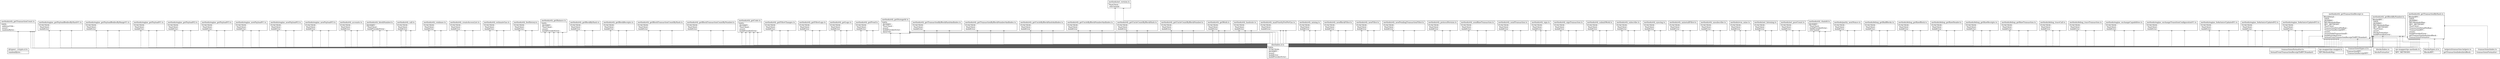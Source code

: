 digraph "methods" {

splines  = ortho;
fontname = "Inconsolata";

node [colorscheme = ylgnbu4];
edge [colorscheme = dark28, dir = both];

"@types/.../crypto.d.ts"                              [shape = record, label = "{ @types/.../crypto.d.ts |  randomBytes : \l }"];
"blocks/index.ts"                                     [shape = record, label = "{ blocks/index.ts |  blocksFormatter : \l }"];
"blocks/types.d.ts"                                   [shape = record, label = "{ blocks/types.d.ts |  BlocksRPC : \l }"];
"dist/index.d.ts"                                     [shape = record, label = "{ dist/index.d.ts |  addressUtils : \l  assertValidTransactionID : \l  dataUtils : \l }"];
"dist/index.d.ts"                                     [shape = record, label = "{ dist/index.d.ts |  BlockDetail : \l  ThorClient : \l  TransactionDetailNoRaw : \l }"];
"dist/index.d.ts"                                     [shape = record, label = "{ dist/index.d.ts |  DATA : \l  FUNCTION : \l  JSONRPC : \l  assert : \l  buildError : \l  buildProviderError : \l }"];
"helpers/transaction-helpers.ts"                      [shape = record, label = "{ helpers/transaction-helpers.ts |  getTransactionIndexIntoBlock : \l }"];
"methods/debug_getBadBlocks.ts"                       [shape = record, label = "{ methods/debug_getBadBlocks.ts |  FUNCTION : \l  ThorClient : \l  buildError : \l }"];
"methods/debug_getRawBlock.ts"                        [shape = record, label = "{ methods/debug_getRawBlock.ts |  FUNCTION : \l  ThorClient : \l  buildError : \l }"];
"methods/debug_getRawHeader.ts"                       [shape = record, label = "{ methods/debug_getRawHeader.ts |  FUNCTION : \l  ThorClient : \l  buildError : \l }"];
"methods/debug_getRawReceipts.ts"                     [shape = record, label = "{ methods/debug_getRawReceipts.ts |  FUNCTION : \l  ThorClient : \l  buildError : \l }"];
"methods/debug_getRawTransaction.ts"                  [shape = record, label = "{ methods/debug_getRawTransaction.ts |  FUNCTION : \l  ThorClient : \l  buildError : \l }"];
"methods/debug_traceCall.ts"                          [shape = record, label = "{ methods/debug_traceCall.ts |  FUNCTION : \l  ThorClient : \l  buildError : \l }"];
"methods/debug_traceTransaction.ts"                   [shape = record, label = "{ methods/debug_traceTransaction.ts |  FUNCTION : \l  ThorClient : \l  buildError : \l }"];
"methods/engine_exchangeCapabilities.ts"              [shape = record, label = "{ methods/engine_exchangeCapabilities.ts |  FUNCTION : \l  ThorClient : \l  buildError : \l }"];
"methods/engine_exchangeTransitionConfigurationV1.ts" [shape = record, label = "{ methods/engine_exchangeTransitionConfigurationV1.ts |  FUNCTION : \l  ThorClient : \l  buildError : \l }"];
"methods/engine_forkchoiceUpdatedV1.ts"               [shape = record, label = "{ methods/engine_forkchoiceUpdatedV1.ts |  FUNCTION : \l  ThorClient : \l  buildError : \l }"];
"methods/engine_forkchoiceUpdatedV2.ts"               [shape = record, label = "{ methods/engine_forkchoiceUpdatedV2.ts |  FUNCTION : \l  ThorClient : \l  buildError : \l }"];
"methods/engine_forkchoiceUpdatedV3.ts"               [shape = record, label = "{ methods/engine_forkchoiceUpdatedV3.ts |  FUNCTION : \l  ThorClient : \l  buildError : \l }"];
"methods/engine_getPayloadBodiesByHashV1.ts"          [shape = record, label = "{ methods/engine_getPayloadBodiesByHashV1.ts |  FUNCTION : \l  ThorClient : \l  buildError : \l }"];
"methods/engine_getPayloadBodiesByRangeV1.ts"         [shape = record, label = "{ methods/engine_getPayloadBodiesByRangeV1.ts |  FUNCTION : \l  ThorClient : \l  buildError : \l }"];
"methods/engine_getPayloadV1.ts"                      [shape = record, label = "{ methods/engine_getPayloadV1.ts |  FUNCTION : \l  ThorClient : \l  buildError : \l }"];
"methods/engine_getPayloadV2.ts"                      [shape = record, label = "{ methods/engine_getPayloadV2.ts |  FUNCTION : \l  ThorClient : \l  buildError : \l }"];
"methods/engine_getPayloadV3.ts"                      [shape = record, label = "{ methods/engine_getPayloadV3.ts |  FUNCTION : \l  ThorClient : \l  buildError : \l }"];
"methods/engine_newPayloadV1.ts"                      [shape = record, label = "{ methods/engine_newPayloadV1.ts |  FUNCTION : \l  ThorClient : \l  buildError : \l }"];
"methods/engine_newPayloadV2.ts"                      [shape = record, label = "{ methods/engine_newPayloadV2.ts |  FUNCTION : \l  ThorClient : \l  buildError : \l }"];
"methods/engine_newPayloadV3.ts"                      [shape = record, label = "{ methods/engine_newPayloadV3.ts |  FUNCTION : \l  ThorClient : \l  buildError : \l }"];
"methods/eth_accounts.ts"                             [shape = record, label = "{ methods/eth_accounts.ts |  FUNCTION : \l  ThorClient : \l  buildError : \l }"];
"methods/eth_blockNumber.ts"                          [shape = record, label = "{ methods/eth_blockNumber.ts |  JSONRPC : \l  ThorClient : \l  buildProviderError : \l }"];
"methods/eth_call.ts"                                 [shape = record, label = "{ methods/eth_call.ts |  FUNCTION : \l  ThorClient : \l  buildError : \l }"];
"methods/eth_chainId.ts"                              [shape = record, label = "{ methods/eth_chainId.ts |  JSONRPC : \l  ThorClient : \l  buildProviderError : \l  ethChainId : \l }"];
"methods/eth_coinbase.ts"                             [shape = record, label = "{ methods/eth_coinbase.ts |  FUNCTION : \l  ThorClient : \l  buildError : \l }"];
"methods/eth_createAccessList.ts"                     [shape = record, label = "{ methods/eth_createAccessList.ts |  FUNCTION : \l  ThorClient : \l  buildError : \l }"];
"methods/eth_estimateGas.ts"                          [shape = record, label = "{ methods/eth_estimateGas.ts |  FUNCTION : \l  ThorClient : \l  buildError : \l }"];
"methods/eth_feeHistory.ts"                           [shape = record, label = "{ methods/eth_feeHistory.ts |  FUNCTION : \l  ThorClient : \l  buildError : \l }"];
"methods/eth_getBalance.ts"                           [shape = record, label = "{ methods/eth_getBalance.ts |  DATA : \l  JSONRPC : \l  ThorClient : \l  assert : \l  buildProviderError : \l }"];
"methods/eth_getBlockByHash.ts"                       [shape = record, label = "{ methods/eth_getBlockByHash.ts |  FUNCTION : \l  ThorClient : \l  buildError : \l }"];
"methods/eth_getBlockByNumber.ts"                     [shape = record, label = "{ methods/eth_getBlockByNumber.ts |  BlocksRPC : \l  DATA : \l  JSONRPC : \l  RPCMethodsMap : \l  RPC_METHODS : \l  ThorClient : \l  assert : \l  blocksFormatter : \l  buildProviderError : \l }"];
"methods/eth_getBlockReceipts.ts"                     [shape = record, label = "{ methods/eth_getBlockReceipts.ts |  FUNCTION : \l  ThorClient : \l  buildError : \l }"];
"methods/eth_getBlockTransactionCountByHash.ts"       [shape = record, label = "{ methods/eth_getBlockTransactionCountByHash.ts |  FUNCTION : \l  ThorClient : \l  buildError : \l }"];
"methods/eth_getBlockTransactionCountByNumber.ts"     [shape = record, label = "{ methods/eth_getBlockTransactionCountByNumber.ts |  FUNCTION : \l  ThorClient : \l  buildError : \l }"];
"methods/eth_getCode.ts"                              [shape = record, label = "{ methods/eth_getCode.ts |  DATA : \l  JSONRPC : \l  ThorClient : \l  assert : \l  buildProviderError : \l }"];
"methods/eth_getFilterChanges.ts"                     [shape = record, label = "{ methods/eth_getFilterChanges.ts |  FUNCTION : \l  ThorClient : \l  buildError : \l }"];
"methods/eth_getFilterLogs.ts"                        [shape = record, label = "{ methods/eth_getFilterLogs.ts |  FUNCTION : \l  ThorClient : \l  buildError : \l }"];
"methods/eth_getLogs.ts"                              [shape = record, label = "{ methods/eth_getLogs.ts |  FUNCTION : \l  ThorClient : \l  buildError : \l }"];
"methods/eth_getProof.ts"                             [shape = record, label = "{ methods/eth_getProof.ts |  FUNCTION : \l  ThorClient : \l  buildError : \l }"];
"methods/eth_getStorageAt.ts"                         [shape = record, label = "{ methods/eth_getStorageAt.ts |  DATA : \l  JSONRPC : \l  ThorClient : \l  assert : \l  buildProviderError : \l  dataUtils : \l }"];
"methods/eth_getTransactionByBlockHashAndIndex.ts"    [shape = record, label = "{ methods/eth_getTransactionByBlockHashAndIndex.ts |  FUNCTION : \l  ThorClient : \l  buildError : \l }"];
"methods/eth_getTransactionByBlockNumberAndIndex.ts"  [shape = record, label = "{ methods/eth_getTransactionByBlockNumberAndIndex.ts |  FUNCTION : \l  ThorClient : \l  buildError : \l }"];
"methods/eth_getTransactionByHash.ts"                 [shape = record, label = "{ methods/eth_getTransactionByHash.ts |  BlocksRPC : \l  DATA : \l  JSONRPC : \l  RPCMethodsMap : \l  RPC_METHODS : \l  ThorClient : \l  TransactionDetailNoRaw : \l  TransactionRPC : \l  assert : \l  buildProviderError : \l  getTransactionIndexIntoBlock : \l  transactionsFormatter : \l }"];
"methods/eth_getTransactionCount.ts"                  [shape = record, label = "{ methods/eth_getTransactionCount.ts |  DATA : \l  addressUtils : \l  assert : \l  randomBytes : \l }"];
"methods/eth_getTransactionReceipt.ts"                [shape = record, label = "{ methods/eth_getTransactionReceipt.ts |  BlockDetail : \l  DATA : \l  JSONRPC : \l  RPCMethodsMap : \l  RPC_METHODS : \l  ThorClient : \l  TransactionDetailNoRaw : \l  TransactionReceiptRPC : \l  assert : \l  assertValidTransactionID : \l  buildProviderError : \l  formatFromTransactionReceiptToRPCStandard : \l }"];
"methods/eth_getUncleByBlockHashAndIndex.ts"          [shape = record, label = "{ methods/eth_getUncleByBlockHashAndIndex.ts |  FUNCTION : \l  ThorClient : \l  buildError : \l }"];
"methods/eth_getUncleByBlockNumberAndIndex.ts"        [shape = record, label = "{ methods/eth_getUncleByBlockNumberAndIndex.ts |  FUNCTION : \l  ThorClient : \l  buildError : \l }"];
"methods/eth_getUncleCountByBlockHash.ts"             [shape = record, label = "{ methods/eth_getUncleCountByBlockHash.ts |  FUNCTION : \l  ThorClient : \l  buildError : \l }"];
"methods/eth_getUncleCountByBlockNumber.ts"           [shape = record, label = "{ methods/eth_getUncleCountByBlockNumber.ts |  FUNCTION : \l  ThorClient : \l  buildError : \l }"];
"methods/eth_getWork.ts"                              [shape = record, label = "{ methods/eth_getWork.ts |  FUNCTION : \l  ThorClient : \l  buildError : \l }"];
"methods/eth_hashrate.ts"                             [shape = record, label = "{ methods/eth_hashrate.ts |  FUNCTION : \l  ThorClient : \l  buildError : \l }"];
"methods/eth_maxPriorityFeePerGas.ts"                 [shape = record, label = "{ methods/eth_maxPriorityFeePerGas.ts |  FUNCTION : \l  ThorClient : \l  buildError : \l }"];
"methods/eth_mining.ts"                               [shape = record, label = "{ methods/eth_mining.ts |  FUNCTION : \l  ThorClient : \l  buildError : \l }"];
"methods/eth_newBlockFilter.ts"                       [shape = record, label = "{ methods/eth_newBlockFilter.ts |  FUNCTION : \l  ThorClient : \l  buildError : \l }"];
"methods/eth_newFilter.ts"                            [shape = record, label = "{ methods/eth_newFilter.ts |  FUNCTION : \l  ThorClient : \l  buildError : \l }"];
"methods/eth_newPendingTransactionFilter.ts"          [shape = record, label = "{ methods/eth_newPendingTransactionFilter.ts |  FUNCTION : \l  ThorClient : \l  buildError : \l }"];
"methods/eth_protocolVersion.ts"                      [shape = record, label = "{ methods/eth_protocolVersion.ts |  FUNCTION : \l  ThorClient : \l  buildError : \l }"];
"methods/eth_sendRawTransaction.ts"                   [shape = record, label = "{ methods/eth_sendRawTransaction.ts |  FUNCTION : \l  ThorClient : \l  buildError : \l }"];
"methods/eth_sendTransaction.ts"                      [shape = record, label = "{ methods/eth_sendTransaction.ts |  FUNCTION : \l  ThorClient : \l  buildError : \l }"];
"methods/eth_sign.ts"                                 [shape = record, label = "{ methods/eth_sign.ts |  FUNCTION : \l  ThorClient : \l  buildError : \l }"];
"methods/eth_signTransaction.ts"                      [shape = record, label = "{ methods/eth_signTransaction.ts |  FUNCTION : \l  ThorClient : \l  buildError : \l }"];
"methods/eth_submitWork.ts"                           [shape = record, label = "{ methods/eth_submitWork.ts |  FUNCTION : \l  ThorClient : \l  buildError : \l }"];
"methods/eth_subscribe.ts"                            [shape = record, label = "{ methods/eth_subscribe.ts |  FUNCTION : \l  ThorClient : \l  buildError : \l }"];
"methods/eth_syncing.ts"                              [shape = record, label = "{ methods/eth_syncing.ts |  FUNCTION : \l  ThorClient : \l  buildError : \l }"];
"methods/eth_uninstallFilter.ts"                      [shape = record, label = "{ methods/eth_uninstallFilter.ts |  FUNCTION : \l  ThorClient : \l  buildError : \l }"];
"methods/eth_unsubscribe.ts"                          [shape = record, label = "{ methods/eth_unsubscribe.ts |  FUNCTION : \l  ThorClient : \l  buildError : \l }"];
"methods/evm_mine.ts"                                 [shape = record, label = "{ methods/evm_mine.ts |  FUNCTION : \l  ThorClient : \l  buildError : \l }"];
"methods/net_listening.ts"                            [shape = record, label = "{ methods/net_listening.ts |  FUNCTION : \l  ThorClient : \l  buildError : \l }"];
"methods/net_peerCount.ts"                            [shape = record, label = "{ methods/net_peerCount.ts |  FUNCTION : \l  ThorClient : \l  buildError : \l }"];
"methods/net_version.ts"                              [shape = record, label = "{ methods/net_version.ts |  ThorClient : \l  ethChainId : \l }"];
"methods/parity_nextNonce.ts"                         [shape = record, label = "{ methods/parity_nextNonce.ts |  FUNCTION : \l  ThorClient : \l  buildError : \l }"];
"rpc-mapper/rpc-mapper.ts"                            [shape = record, label = "{ rpc-mapper/rpc-mapper.ts |  RPCMethodsMap : \l }"];
"rpc-mapper/rpc-methods.ts"                           [shape = record, label = "{ rpc-mapper/rpc-methods.ts |  RPC_METHODS : \l }"];
"transactions/formatter.ts"                           [shape = record, label = "{ transactions/formatter.ts |  formatFromTransactionReceiptToRPCStandard : \l }"];
"transactions/index.ts"                               [shape = record, label = "{ transactions/index.ts |  transactionsFormatter : \l }"];
"transactions/types.d.ts"                             [shape = record, label = "{ transactions/types.d.ts |  TransactionRPC : \l  TransactionReceiptRPC : \l }"];

"methods/debug_getBadBlocks.ts"                       -> "dist/index.d.ts"                                     [color = "#595959", style = solid , arrowtail = tee     , arrowhead = none    , taillabel = "", label = "", headlabel = ""];
"methods/debug_getBadBlocks.ts"                       -> "dist/index.d.ts"                                     [color = "#595959", style = solid , arrowtail = tee     , arrowhead = none    , taillabel = "", label = "", headlabel = ""];
"methods/debug_getBadBlocks.ts"                       -> "dist/index.d.ts"                                     [color = "#595959", style = solid , arrowtail = tee     , arrowhead = none    , taillabel = "", label = "", headlabel = ""];
"methods/debug_getRawBlock.ts"                        -> "dist/index.d.ts"                                     [color = "#595959", style = solid , arrowtail = tee     , arrowhead = none    , taillabel = "", label = "", headlabel = ""];
"methods/debug_getRawBlock.ts"                        -> "dist/index.d.ts"                                     [color = "#595959", style = solid , arrowtail = tee     , arrowhead = none    , taillabel = "", label = "", headlabel = ""];
"methods/debug_getRawBlock.ts"                        -> "dist/index.d.ts"                                     [color = "#595959", style = solid , arrowtail = tee     , arrowhead = none    , taillabel = "", label = "", headlabel = ""];
"methods/debug_getRawHeader.ts"                       -> "dist/index.d.ts"                                     [color = "#595959", style = solid , arrowtail = tee     , arrowhead = none    , taillabel = "", label = "", headlabel = ""];
"methods/debug_getRawHeader.ts"                       -> "dist/index.d.ts"                                     [color = "#595959", style = solid , arrowtail = tee     , arrowhead = none    , taillabel = "", label = "", headlabel = ""];
"methods/debug_getRawHeader.ts"                       -> "dist/index.d.ts"                                     [color = "#595959", style = solid , arrowtail = tee     , arrowhead = none    , taillabel = "", label = "", headlabel = ""];
"methods/debug_getRawReceipts.ts"                     -> "dist/index.d.ts"                                     [color = "#595959", style = solid , arrowtail = tee     , arrowhead = none    , taillabel = "", label = "", headlabel = ""];
"methods/debug_getRawReceipts.ts"                     -> "dist/index.d.ts"                                     [color = "#595959", style = solid , arrowtail = tee     , arrowhead = none    , taillabel = "", label = "", headlabel = ""];
"methods/debug_getRawReceipts.ts"                     -> "dist/index.d.ts"                                     [color = "#595959", style = solid , arrowtail = tee     , arrowhead = none    , taillabel = "", label = "", headlabel = ""];
"methods/debug_getRawTransaction.ts"                  -> "dist/index.d.ts"                                     [color = "#595959", style = solid , arrowtail = tee     , arrowhead = none    , taillabel = "", label = "", headlabel = ""];
"methods/debug_getRawTransaction.ts"                  -> "dist/index.d.ts"                                     [color = "#595959", style = solid , arrowtail = tee     , arrowhead = none    , taillabel = "", label = "", headlabel = ""];
"methods/debug_getRawTransaction.ts"                  -> "dist/index.d.ts"                                     [color = "#595959", style = solid , arrowtail = tee     , arrowhead = none    , taillabel = "", label = "", headlabel = ""];
"methods/debug_traceCall.ts"                          -> "dist/index.d.ts"                                     [color = "#595959", style = solid , arrowtail = tee     , arrowhead = none    , taillabel = "", label = "", headlabel = ""];
"methods/debug_traceCall.ts"                          -> "dist/index.d.ts"                                     [color = "#595959", style = solid , arrowtail = tee     , arrowhead = none    , taillabel = "", label = "", headlabel = ""];
"methods/debug_traceCall.ts"                          -> "dist/index.d.ts"                                     [color = "#595959", style = solid , arrowtail = tee     , arrowhead = none    , taillabel = "", label = "", headlabel = ""];
"methods/debug_traceTransaction.ts"                   -> "dist/index.d.ts"                                     [color = "#595959", style = solid , arrowtail = tee     , arrowhead = none    , taillabel = "", label = "", headlabel = ""];
"methods/debug_traceTransaction.ts"                   -> "dist/index.d.ts"                                     [color = "#595959", style = solid , arrowtail = tee     , arrowhead = none    , taillabel = "", label = "", headlabel = ""];
"methods/debug_traceTransaction.ts"                   -> "dist/index.d.ts"                                     [color = "#595959", style = solid , arrowtail = tee     , arrowhead = none    , taillabel = "", label = "", headlabel = ""];
"methods/engine_exchangeCapabilities.ts"              -> "dist/index.d.ts"                                     [color = "#595959", style = solid , arrowtail = tee     , arrowhead = none    , taillabel = "", label = "", headlabel = ""];
"methods/engine_exchangeCapabilities.ts"              -> "dist/index.d.ts"                                     [color = "#595959", style = solid , arrowtail = tee     , arrowhead = none    , taillabel = "", label = "", headlabel = ""];
"methods/engine_exchangeCapabilities.ts"              -> "dist/index.d.ts"                                     [color = "#595959", style = solid , arrowtail = tee     , arrowhead = none    , taillabel = "", label = "", headlabel = ""];
"methods/engine_exchangeTransitionConfigurationV1.ts" -> "dist/index.d.ts"                                     [color = "#595959", style = solid , arrowtail = tee     , arrowhead = none    , taillabel = "", label = "", headlabel = ""];
"methods/engine_exchangeTransitionConfigurationV1.ts" -> "dist/index.d.ts"                                     [color = "#595959", style = solid , arrowtail = tee     , arrowhead = none    , taillabel = "", label = "", headlabel = ""];
"methods/engine_exchangeTransitionConfigurationV1.ts" -> "dist/index.d.ts"                                     [color = "#595959", style = solid , arrowtail = tee     , arrowhead = none    , taillabel = "", label = "", headlabel = ""];
"methods/engine_forkchoiceUpdatedV1.ts"               -> "dist/index.d.ts"                                     [color = "#595959", style = solid , arrowtail = tee     , arrowhead = none    , taillabel = "", label = "", headlabel = ""];
"methods/engine_forkchoiceUpdatedV1.ts"               -> "dist/index.d.ts"                                     [color = "#595959", style = solid , arrowtail = tee     , arrowhead = none    , taillabel = "", label = "", headlabel = ""];
"methods/engine_forkchoiceUpdatedV1.ts"               -> "dist/index.d.ts"                                     [color = "#595959", style = solid , arrowtail = tee     , arrowhead = none    , taillabel = "", label = "", headlabel = ""];
"methods/engine_forkchoiceUpdatedV2.ts"               -> "dist/index.d.ts"                                     [color = "#595959", style = solid , arrowtail = tee     , arrowhead = none    , taillabel = "", label = "", headlabel = ""];
"methods/engine_forkchoiceUpdatedV2.ts"               -> "dist/index.d.ts"                                     [color = "#595959", style = solid , arrowtail = tee     , arrowhead = none    , taillabel = "", label = "", headlabel = ""];
"methods/engine_forkchoiceUpdatedV2.ts"               -> "dist/index.d.ts"                                     [color = "#595959", style = solid , arrowtail = tee     , arrowhead = none    , taillabel = "", label = "", headlabel = ""];
"methods/engine_forkchoiceUpdatedV3.ts"               -> "dist/index.d.ts"                                     [color = "#595959", style = solid , arrowtail = tee     , arrowhead = none    , taillabel = "", label = "", headlabel = ""];
"methods/engine_forkchoiceUpdatedV3.ts"               -> "dist/index.d.ts"                                     [color = "#595959", style = solid , arrowtail = tee     , arrowhead = none    , taillabel = "", label = "", headlabel = ""];
"methods/engine_forkchoiceUpdatedV3.ts"               -> "dist/index.d.ts"                                     [color = "#595959", style = solid , arrowtail = tee     , arrowhead = none    , taillabel = "", label = "", headlabel = ""];
"methods/engine_getPayloadBodiesByHashV1.ts"          -> "dist/index.d.ts"                                     [color = "#595959", style = solid , arrowtail = tee     , arrowhead = none    , taillabel = "", label = "", headlabel = ""];
"methods/engine_getPayloadBodiesByHashV1.ts"          -> "dist/index.d.ts"                                     [color = "#595959", style = solid , arrowtail = tee     , arrowhead = none    , taillabel = "", label = "", headlabel = ""];
"methods/engine_getPayloadBodiesByHashV1.ts"          -> "dist/index.d.ts"                                     [color = "#595959", style = solid , arrowtail = tee     , arrowhead = none    , taillabel = "", label = "", headlabel = ""];
"methods/engine_getPayloadBodiesByRangeV1.ts"         -> "dist/index.d.ts"                                     [color = "#595959", style = solid , arrowtail = tee     , arrowhead = none    , taillabel = "", label = "", headlabel = ""];
"methods/engine_getPayloadBodiesByRangeV1.ts"         -> "dist/index.d.ts"                                     [color = "#595959", style = solid , arrowtail = tee     , arrowhead = none    , taillabel = "", label = "", headlabel = ""];
"methods/engine_getPayloadBodiesByRangeV1.ts"         -> "dist/index.d.ts"                                     [color = "#595959", style = solid , arrowtail = tee     , arrowhead = none    , taillabel = "", label = "", headlabel = ""];
"methods/engine_getPayloadV1.ts"                      -> "dist/index.d.ts"                                     [color = "#595959", style = solid , arrowtail = tee     , arrowhead = none    , taillabel = "", label = "", headlabel = ""];
"methods/engine_getPayloadV1.ts"                      -> "dist/index.d.ts"                                     [color = "#595959", style = solid , arrowtail = tee     , arrowhead = none    , taillabel = "", label = "", headlabel = ""];
"methods/engine_getPayloadV1.ts"                      -> "dist/index.d.ts"                                     [color = "#595959", style = solid , arrowtail = tee     , arrowhead = none    , taillabel = "", label = "", headlabel = ""];
"methods/engine_getPayloadV2.ts"                      -> "dist/index.d.ts"                                     [color = "#595959", style = solid , arrowtail = tee     , arrowhead = none    , taillabel = "", label = "", headlabel = ""];
"methods/engine_getPayloadV2.ts"                      -> "dist/index.d.ts"                                     [color = "#595959", style = solid , arrowtail = tee     , arrowhead = none    , taillabel = "", label = "", headlabel = ""];
"methods/engine_getPayloadV2.ts"                      -> "dist/index.d.ts"                                     [color = "#595959", style = solid , arrowtail = tee     , arrowhead = none    , taillabel = "", label = "", headlabel = ""];
"methods/engine_getPayloadV3.ts"                      -> "dist/index.d.ts"                                     [color = "#595959", style = solid , arrowtail = tee     , arrowhead = none    , taillabel = "", label = "", headlabel = ""];
"methods/engine_getPayloadV3.ts"                      -> "dist/index.d.ts"                                     [color = "#595959", style = solid , arrowtail = tee     , arrowhead = none    , taillabel = "", label = "", headlabel = ""];
"methods/engine_getPayloadV3.ts"                      -> "dist/index.d.ts"                                     [color = "#595959", style = solid , arrowtail = tee     , arrowhead = none    , taillabel = "", label = "", headlabel = ""];
"methods/engine_newPayloadV1.ts"                      -> "dist/index.d.ts"                                     [color = "#595959", style = solid , arrowtail = tee     , arrowhead = none    , taillabel = "", label = "", headlabel = ""];
"methods/engine_newPayloadV1.ts"                      -> "dist/index.d.ts"                                     [color = "#595959", style = solid , arrowtail = tee     , arrowhead = none    , taillabel = "", label = "", headlabel = ""];
"methods/engine_newPayloadV1.ts"                      -> "dist/index.d.ts"                                     [color = "#595959", style = solid , arrowtail = tee     , arrowhead = none    , taillabel = "", label = "", headlabel = ""];
"methods/engine_newPayloadV2.ts"                      -> "dist/index.d.ts"                                     [color = "#595959", style = solid , arrowtail = tee     , arrowhead = none    , taillabel = "", label = "", headlabel = ""];
"methods/engine_newPayloadV2.ts"                      -> "dist/index.d.ts"                                     [color = "#595959", style = solid , arrowtail = tee     , arrowhead = none    , taillabel = "", label = "", headlabel = ""];
"methods/engine_newPayloadV2.ts"                      -> "dist/index.d.ts"                                     [color = "#595959", style = solid , arrowtail = tee     , arrowhead = none    , taillabel = "", label = "", headlabel = ""];
"methods/engine_newPayloadV3.ts"                      -> "dist/index.d.ts"                                     [color = "#595959", style = solid , arrowtail = tee     , arrowhead = none    , taillabel = "", label = "", headlabel = ""];
"methods/engine_newPayloadV3.ts"                      -> "dist/index.d.ts"                                     [color = "#595959", style = solid , arrowtail = tee     , arrowhead = none    , taillabel = "", label = "", headlabel = ""];
"methods/engine_newPayloadV3.ts"                      -> "dist/index.d.ts"                                     [color = "#595959", style = solid , arrowtail = tee     , arrowhead = none    , taillabel = "", label = "", headlabel = ""];
"methods/eth_accounts.ts"                             -> "dist/index.d.ts"                                     [color = "#595959", style = solid , arrowtail = tee     , arrowhead = none    , taillabel = "", label = "", headlabel = ""];
"methods/eth_accounts.ts"                             -> "dist/index.d.ts"                                     [color = "#595959", style = solid , arrowtail = tee     , arrowhead = none    , taillabel = "", label = "", headlabel = ""];
"methods/eth_accounts.ts"                             -> "dist/index.d.ts"                                     [color = "#595959", style = solid , arrowtail = tee     , arrowhead = none    , taillabel = "", label = "", headlabel = ""];
"methods/eth_blockNumber.ts"                          -> "dist/index.d.ts"                                     [color = "#595959", style = solid , arrowtail = tee     , arrowhead = none    , taillabel = "", label = "", headlabel = ""];
"methods/eth_blockNumber.ts"                          -> "dist/index.d.ts"                                     [color = "#595959", style = solid , arrowtail = tee     , arrowhead = none    , taillabel = "", label = "", headlabel = ""];
"methods/eth_blockNumber.ts"                          -> "dist/index.d.ts"                                     [color = "#595959", style = solid , arrowtail = tee     , arrowhead = none    , taillabel = "", label = "", headlabel = ""];
"methods/eth_call.ts"                                 -> "dist/index.d.ts"                                     [color = "#595959", style = solid , arrowtail = tee     , arrowhead = none    , taillabel = "", label = "", headlabel = ""];
"methods/eth_call.ts"                                 -> "dist/index.d.ts"                                     [color = "#595959", style = solid , arrowtail = tee     , arrowhead = none    , taillabel = "", label = "", headlabel = ""];
"methods/eth_call.ts"                                 -> "dist/index.d.ts"                                     [color = "#595959", style = solid , arrowtail = tee     , arrowhead = none    , taillabel = "", label = "", headlabel = ""];
"methods/eth_chainId.ts"                              -> "dist/index.d.ts"                                     [color = "#595959", style = solid , arrowtail = tee     , arrowhead = none    , taillabel = "", label = "", headlabel = ""];
"methods/eth_chainId.ts"                              -> "dist/index.d.ts"                                     [color = "#595959", style = solid , arrowtail = tee     , arrowhead = none    , taillabel = "", label = "", headlabel = ""];
"methods/eth_chainId.ts"                              -> "dist/index.d.ts"                                     [color = "#595959", style = solid , arrowtail = tee     , arrowhead = none    , taillabel = "", label = "", headlabel = ""];
"methods/eth_coinbase.ts"                             -> "dist/index.d.ts"                                     [color = "#595959", style = solid , arrowtail = tee     , arrowhead = none    , taillabel = "", label = "", headlabel = ""];
"methods/eth_coinbase.ts"                             -> "dist/index.d.ts"                                     [color = "#595959", style = solid , arrowtail = tee     , arrowhead = none    , taillabel = "", label = "", headlabel = ""];
"methods/eth_coinbase.ts"                             -> "dist/index.d.ts"                                     [color = "#595959", style = solid , arrowtail = tee     , arrowhead = none    , taillabel = "", label = "", headlabel = ""];
"methods/eth_createAccessList.ts"                     -> "dist/index.d.ts"                                     [color = "#595959", style = solid , arrowtail = tee     , arrowhead = none    , taillabel = "", label = "", headlabel = ""];
"methods/eth_createAccessList.ts"                     -> "dist/index.d.ts"                                     [color = "#595959", style = solid , arrowtail = tee     , arrowhead = none    , taillabel = "", label = "", headlabel = ""];
"methods/eth_createAccessList.ts"                     -> "dist/index.d.ts"                                     [color = "#595959", style = solid , arrowtail = tee     , arrowhead = none    , taillabel = "", label = "", headlabel = ""];
"methods/eth_estimateGas.ts"                          -> "dist/index.d.ts"                                     [color = "#595959", style = solid , arrowtail = tee     , arrowhead = none    , taillabel = "", label = "", headlabel = ""];
"methods/eth_estimateGas.ts"                          -> "dist/index.d.ts"                                     [color = "#595959", style = solid , arrowtail = tee     , arrowhead = none    , taillabel = "", label = "", headlabel = ""];
"methods/eth_estimateGas.ts"                          -> "dist/index.d.ts"                                     [color = "#595959", style = solid , arrowtail = tee     , arrowhead = none    , taillabel = "", label = "", headlabel = ""];
"methods/eth_feeHistory.ts"                           -> "dist/index.d.ts"                                     [color = "#595959", style = solid , arrowtail = tee     , arrowhead = none    , taillabel = "", label = "", headlabel = ""];
"methods/eth_feeHistory.ts"                           -> "dist/index.d.ts"                                     [color = "#595959", style = solid , arrowtail = tee     , arrowhead = none    , taillabel = "", label = "", headlabel = ""];
"methods/eth_feeHistory.ts"                           -> "dist/index.d.ts"                                     [color = "#595959", style = solid , arrowtail = tee     , arrowhead = none    , taillabel = "", label = "", headlabel = ""];
"methods/eth_getBalance.ts"                           -> "dist/index.d.ts"                                     [color = "#595959", style = solid , arrowtail = tee     , arrowhead = none    , taillabel = "", label = "", headlabel = ""];
"methods/eth_getBalance.ts"                           -> "dist/index.d.ts"                                     [color = "#595959", style = solid , arrowtail = tee     , arrowhead = none    , taillabel = "", label = "", headlabel = ""];
"methods/eth_getBalance.ts"                           -> "dist/index.d.ts"                                     [color = "#595959", style = solid , arrowtail = tee     , arrowhead = none    , taillabel = "", label = "", headlabel = ""];
"methods/eth_getBalance.ts"                           -> "dist/index.d.ts"                                     [color = "#595959", style = solid , arrowtail = tee     , arrowhead = none    , taillabel = "", label = "", headlabel = ""];
"methods/eth_getBalance.ts"                           -> "dist/index.d.ts"                                     [color = "#595959", style = solid , arrowtail = tee     , arrowhead = none    , taillabel = "", label = "", headlabel = ""];
"methods/eth_getBlockByHash.ts"                       -> "dist/index.d.ts"                                     [color = "#595959", style = solid , arrowtail = tee     , arrowhead = none    , taillabel = "", label = "", headlabel = ""];
"methods/eth_getBlockByHash.ts"                       -> "dist/index.d.ts"                                     [color = "#595959", style = solid , arrowtail = tee     , arrowhead = none    , taillabel = "", label = "", headlabel = ""];
"methods/eth_getBlockByHash.ts"                       -> "dist/index.d.ts"                                     [color = "#595959", style = solid , arrowtail = tee     , arrowhead = none    , taillabel = "", label = "", headlabel = ""];
"methods/eth_getBlockByNumber.ts"                     -> "blocks/index.ts"                                     [color = "#595959", style = solid , arrowtail = tee     , arrowhead = none    , taillabel = "", label = "", headlabel = ""];
"methods/eth_getBlockByNumber.ts"                     -> "blocks/types.d.ts"                                   [color = "#595959", style = solid , arrowtail = tee     , arrowhead = none    , taillabel = "", label = "", headlabel = ""];
"methods/eth_getBlockByNumber.ts"                     -> "dist/index.d.ts"                                     [color = "#595959", style = solid , arrowtail = tee     , arrowhead = none    , taillabel = "", label = "", headlabel = ""];
"methods/eth_getBlockByNumber.ts"                     -> "dist/index.d.ts"                                     [color = "#595959", style = solid , arrowtail = tee     , arrowhead = none    , taillabel = "", label = "", headlabel = ""];
"methods/eth_getBlockByNumber.ts"                     -> "dist/index.d.ts"                                     [color = "#595959", style = solid , arrowtail = tee     , arrowhead = none    , taillabel = "", label = "", headlabel = ""];
"methods/eth_getBlockByNumber.ts"                     -> "dist/index.d.ts"                                     [color = "#595959", style = solid , arrowtail = tee     , arrowhead = none    , taillabel = "", label = "", headlabel = ""];
"methods/eth_getBlockByNumber.ts"                     -> "dist/index.d.ts"                                     [color = "#595959", style = solid , arrowtail = tee     , arrowhead = none    , taillabel = "", label = "", headlabel = ""];
"methods/eth_getBlockByNumber.ts"                     -> "rpc-mapper/rpc-mapper.ts"                            [color = "#595959", style = solid , arrowtail = tee     , arrowhead = none    , taillabel = "", label = "", headlabel = ""];
"methods/eth_getBlockByNumber.ts"                     -> "rpc-mapper/rpc-methods.ts"                           [color = "#595959", style = solid , arrowtail = tee     , arrowhead = none    , taillabel = "", label = "", headlabel = ""];
"methods/eth_getBlockReceipts.ts"                     -> "dist/index.d.ts"                                     [color = "#595959", style = solid , arrowtail = tee     , arrowhead = none    , taillabel = "", label = "", headlabel = ""];
"methods/eth_getBlockReceipts.ts"                     -> "dist/index.d.ts"                                     [color = "#595959", style = solid , arrowtail = tee     , arrowhead = none    , taillabel = "", label = "", headlabel = ""];
"methods/eth_getBlockReceipts.ts"                     -> "dist/index.d.ts"                                     [color = "#595959", style = solid , arrowtail = tee     , arrowhead = none    , taillabel = "", label = "", headlabel = ""];
"methods/eth_getBlockTransactionCountByHash.ts"       -> "dist/index.d.ts"                                     [color = "#595959", style = solid , arrowtail = tee     , arrowhead = none    , taillabel = "", label = "", headlabel = ""];
"methods/eth_getBlockTransactionCountByHash.ts"       -> "dist/index.d.ts"                                     [color = "#595959", style = solid , arrowtail = tee     , arrowhead = none    , taillabel = "", label = "", headlabel = ""];
"methods/eth_getBlockTransactionCountByHash.ts"       -> "dist/index.d.ts"                                     [color = "#595959", style = solid , arrowtail = tee     , arrowhead = none    , taillabel = "", label = "", headlabel = ""];
"methods/eth_getBlockTransactionCountByNumber.ts"     -> "dist/index.d.ts"                                     [color = "#595959", style = solid , arrowtail = tee     , arrowhead = none    , taillabel = "", label = "", headlabel = ""];
"methods/eth_getBlockTransactionCountByNumber.ts"     -> "dist/index.d.ts"                                     [color = "#595959", style = solid , arrowtail = tee     , arrowhead = none    , taillabel = "", label = "", headlabel = ""];
"methods/eth_getBlockTransactionCountByNumber.ts"     -> "dist/index.d.ts"                                     [color = "#595959", style = solid , arrowtail = tee     , arrowhead = none    , taillabel = "", label = "", headlabel = ""];
"methods/eth_getCode.ts"                              -> "dist/index.d.ts"                                     [color = "#595959", style = solid , arrowtail = tee     , arrowhead = none    , taillabel = "", label = "", headlabel = ""];
"methods/eth_getCode.ts"                              -> "dist/index.d.ts"                                     [color = "#595959", style = solid , arrowtail = tee     , arrowhead = none    , taillabel = "", label = "", headlabel = ""];
"methods/eth_getCode.ts"                              -> "dist/index.d.ts"                                     [color = "#595959", style = solid , arrowtail = tee     , arrowhead = none    , taillabel = "", label = "", headlabel = ""];
"methods/eth_getCode.ts"                              -> "dist/index.d.ts"                                     [color = "#595959", style = solid , arrowtail = tee     , arrowhead = none    , taillabel = "", label = "", headlabel = ""];
"methods/eth_getCode.ts"                              -> "dist/index.d.ts"                                     [color = "#595959", style = solid , arrowtail = tee     , arrowhead = none    , taillabel = "", label = "", headlabel = ""];
"methods/eth_getFilterChanges.ts"                     -> "dist/index.d.ts"                                     [color = "#595959", style = solid , arrowtail = tee     , arrowhead = none    , taillabel = "", label = "", headlabel = ""];
"methods/eth_getFilterChanges.ts"                     -> "dist/index.d.ts"                                     [color = "#595959", style = solid , arrowtail = tee     , arrowhead = none    , taillabel = "", label = "", headlabel = ""];
"methods/eth_getFilterChanges.ts"                     -> "dist/index.d.ts"                                     [color = "#595959", style = solid , arrowtail = tee     , arrowhead = none    , taillabel = "", label = "", headlabel = ""];
"methods/eth_getFilterLogs.ts"                        -> "dist/index.d.ts"                                     [color = "#595959", style = solid , arrowtail = tee     , arrowhead = none    , taillabel = "", label = "", headlabel = ""];
"methods/eth_getFilterLogs.ts"                        -> "dist/index.d.ts"                                     [color = "#595959", style = solid , arrowtail = tee     , arrowhead = none    , taillabel = "", label = "", headlabel = ""];
"methods/eth_getFilterLogs.ts"                        -> "dist/index.d.ts"                                     [color = "#595959", style = solid , arrowtail = tee     , arrowhead = none    , taillabel = "", label = "", headlabel = ""];
"methods/eth_getLogs.ts"                              -> "dist/index.d.ts"                                     [color = "#595959", style = solid , arrowtail = tee     , arrowhead = none    , taillabel = "", label = "", headlabel = ""];
"methods/eth_getLogs.ts"                              -> "dist/index.d.ts"                                     [color = "#595959", style = solid , arrowtail = tee     , arrowhead = none    , taillabel = "", label = "", headlabel = ""];
"methods/eth_getLogs.ts"                              -> "dist/index.d.ts"                                     [color = "#595959", style = solid , arrowtail = tee     , arrowhead = none    , taillabel = "", label = "", headlabel = ""];
"methods/eth_getProof.ts"                             -> "dist/index.d.ts"                                     [color = "#595959", style = solid , arrowtail = tee     , arrowhead = none    , taillabel = "", label = "", headlabel = ""];
"methods/eth_getProof.ts"                             -> "dist/index.d.ts"                                     [color = "#595959", style = solid , arrowtail = tee     , arrowhead = none    , taillabel = "", label = "", headlabel = ""];
"methods/eth_getProof.ts"                             -> "dist/index.d.ts"                                     [color = "#595959", style = solid , arrowtail = tee     , arrowhead = none    , taillabel = "", label = "", headlabel = ""];
"methods/eth_getStorageAt.ts"                         -> "dist/index.d.ts"                                     [color = "#595959", style = solid , arrowtail = tee     , arrowhead = none    , taillabel = "", label = "", headlabel = ""];
"methods/eth_getStorageAt.ts"                         -> "dist/index.d.ts"                                     [color = "#595959", style = solid , arrowtail = tee     , arrowhead = none    , taillabel = "", label = "", headlabel = ""];
"methods/eth_getStorageAt.ts"                         -> "dist/index.d.ts"                                     [color = "#595959", style = solid , arrowtail = tee     , arrowhead = none    , taillabel = "", label = "", headlabel = ""];
"methods/eth_getStorageAt.ts"                         -> "dist/index.d.ts"                                     [color = "#595959", style = solid , arrowtail = tee     , arrowhead = none    , taillabel = "", label = "", headlabel = ""];
"methods/eth_getStorageAt.ts"                         -> "dist/index.d.ts"                                     [color = "#595959", style = solid , arrowtail = tee     , arrowhead = none    , taillabel = "", label = "", headlabel = ""];
"methods/eth_getStorageAt.ts"                         -> "dist/index.d.ts"                                     [color = "#595959", style = solid , arrowtail = tee     , arrowhead = none    , taillabel = "", label = "", headlabel = ""];
"methods/eth_getTransactionByBlockHashAndIndex.ts"    -> "dist/index.d.ts"                                     [color = "#595959", style = solid , arrowtail = tee     , arrowhead = none    , taillabel = "", label = "", headlabel = ""];
"methods/eth_getTransactionByBlockHashAndIndex.ts"    -> "dist/index.d.ts"                                     [color = "#595959", style = solid , arrowtail = tee     , arrowhead = none    , taillabel = "", label = "", headlabel = ""];
"methods/eth_getTransactionByBlockHashAndIndex.ts"    -> "dist/index.d.ts"                                     [color = "#595959", style = solid , arrowtail = tee     , arrowhead = none    , taillabel = "", label = "", headlabel = ""];
"methods/eth_getTransactionByBlockNumberAndIndex.ts"  -> "dist/index.d.ts"                                     [color = "#595959", style = solid , arrowtail = tee     , arrowhead = none    , taillabel = "", label = "", headlabel = ""];
"methods/eth_getTransactionByBlockNumberAndIndex.ts"  -> "dist/index.d.ts"                                     [color = "#595959", style = solid , arrowtail = tee     , arrowhead = none    , taillabel = "", label = "", headlabel = ""];
"methods/eth_getTransactionByBlockNumberAndIndex.ts"  -> "dist/index.d.ts"                                     [color = "#595959", style = solid , arrowtail = tee     , arrowhead = none    , taillabel = "", label = "", headlabel = ""];
"methods/eth_getTransactionByHash.ts"                 -> "blocks/types.d.ts"                                   [color = "#595959", style = solid , arrowtail = tee     , arrowhead = none    , taillabel = "", label = "", headlabel = ""];
"methods/eth_getTransactionByHash.ts"                 -> "dist/index.d.ts"                                     [color = "#595959", style = solid , arrowtail = tee     , arrowhead = none    , taillabel = "", label = "", headlabel = ""];
"methods/eth_getTransactionByHash.ts"                 -> "dist/index.d.ts"                                     [color = "#595959", style = solid , arrowtail = tee     , arrowhead = none    , taillabel = "", label = "", headlabel = ""];
"methods/eth_getTransactionByHash.ts"                 -> "dist/index.d.ts"                                     [color = "#595959", style = solid , arrowtail = tee     , arrowhead = none    , taillabel = "", label = "", headlabel = ""];
"methods/eth_getTransactionByHash.ts"                 -> "dist/index.d.ts"                                     [color = "#595959", style = solid , arrowtail = tee     , arrowhead = none    , taillabel = "", label = "", headlabel = ""];
"methods/eth_getTransactionByHash.ts"                 -> "dist/index.d.ts"                                     [color = "#595959", style = solid , arrowtail = tee     , arrowhead = none    , taillabel = "", label = "", headlabel = ""];
"methods/eth_getTransactionByHash.ts"                 -> "dist/index.d.ts"                                     [color = "#595959", style = solid , arrowtail = tee     , arrowhead = none    , taillabel = "", label = "", headlabel = ""];
"methods/eth_getTransactionByHash.ts"                 -> "helpers/transaction-helpers.ts"                      [color = "#595959", style = solid , arrowtail = tee     , arrowhead = none    , taillabel = "", label = "", headlabel = ""];
"methods/eth_getTransactionByHash.ts"                 -> "rpc-mapper/rpc-mapper.ts"                            [color = "#595959", style = solid , arrowtail = tee     , arrowhead = none    , taillabel = "", label = "", headlabel = ""];
"methods/eth_getTransactionByHash.ts"                 -> "rpc-mapper/rpc-methods.ts"                           [color = "#595959", style = solid , arrowtail = tee     , arrowhead = none    , taillabel = "", label = "", headlabel = ""];
"methods/eth_getTransactionByHash.ts"                 -> "transactions/index.ts"                               [color = "#595959", style = solid , arrowtail = tee     , arrowhead = none    , taillabel = "", label = "", headlabel = ""];
"methods/eth_getTransactionByHash.ts"                 -> "transactions/types.d.ts"                             [color = "#595959", style = solid , arrowtail = tee     , arrowhead = none    , taillabel = "", label = "", headlabel = ""];
"methods/eth_getTransactionCount.ts"                  -> "@types/.../crypto.d.ts"                              [color = "#595959", style = solid , arrowtail = tee     , arrowhead = none    , taillabel = "", label = "", headlabel = ""];
"methods/eth_getTransactionCount.ts"                  -> "dist/index.d.ts"                                     [color = "#595959", style = solid , arrowtail = tee     , arrowhead = none    , taillabel = "", label = "", headlabel = ""];
"methods/eth_getTransactionCount.ts"                  -> "dist/index.d.ts"                                     [color = "#595959", style = solid , arrowtail = tee     , arrowhead = none    , taillabel = "", label = "", headlabel = ""];
"methods/eth_getTransactionCount.ts"                  -> "dist/index.d.ts"                                     [color = "#595959", style = solid , arrowtail = tee     , arrowhead = none    , taillabel = "", label = "", headlabel = ""];
"methods/eth_getTransactionReceipt.ts"                -> "dist/index.d.ts"                                     [color = "#595959", style = solid , arrowtail = tee     , arrowhead = none    , taillabel = "", label = "", headlabel = ""];
"methods/eth_getTransactionReceipt.ts"                -> "dist/index.d.ts"                                     [color = "#595959", style = solid , arrowtail = tee     , arrowhead = none    , taillabel = "", label = "", headlabel = ""];
"methods/eth_getTransactionReceipt.ts"                -> "dist/index.d.ts"                                     [color = "#595959", style = solid , arrowtail = tee     , arrowhead = none    , taillabel = "", label = "", headlabel = ""];
"methods/eth_getTransactionReceipt.ts"                -> "dist/index.d.ts"                                     [color = "#595959", style = solid , arrowtail = tee     , arrowhead = none    , taillabel = "", label = "", headlabel = ""];
"methods/eth_getTransactionReceipt.ts"                -> "dist/index.d.ts"                                     [color = "#595959", style = solid , arrowtail = tee     , arrowhead = none    , taillabel = "", label = "", headlabel = ""];
"methods/eth_getTransactionReceipt.ts"                -> "dist/index.d.ts"                                     [color = "#595959", style = solid , arrowtail = tee     , arrowhead = none    , taillabel = "", label = "", headlabel = ""];
"methods/eth_getTransactionReceipt.ts"                -> "dist/index.d.ts"                                     [color = "#595959", style = solid , arrowtail = tee     , arrowhead = none    , taillabel = "", label = "", headlabel = ""];
"methods/eth_getTransactionReceipt.ts"                -> "dist/index.d.ts"                                     [color = "#595959", style = solid , arrowtail = tee     , arrowhead = none    , taillabel = "", label = "", headlabel = ""];
"methods/eth_getTransactionReceipt.ts"                -> "rpc-mapper/rpc-mapper.ts"                            [color = "#595959", style = solid , arrowtail = tee     , arrowhead = none    , taillabel = "", label = "", headlabel = ""];
"methods/eth_getTransactionReceipt.ts"                -> "rpc-mapper/rpc-methods.ts"                           [color = "#595959", style = solid , arrowtail = tee     , arrowhead = none    , taillabel = "", label = "", headlabel = ""];
"methods/eth_getTransactionReceipt.ts"                -> "transactions/formatter.ts"                           [color = "#595959", style = solid , arrowtail = tee     , arrowhead = none    , taillabel = "", label = "", headlabel = ""];
"methods/eth_getTransactionReceipt.ts"                -> "transactions/types.d.ts"                             [color = "#595959", style = solid , arrowtail = tee     , arrowhead = none    , taillabel = "", label = "", headlabel = ""];
"methods/eth_getUncleByBlockHashAndIndex.ts"          -> "dist/index.d.ts"                                     [color = "#595959", style = solid , arrowtail = tee     , arrowhead = none    , taillabel = "", label = "", headlabel = ""];
"methods/eth_getUncleByBlockHashAndIndex.ts"          -> "dist/index.d.ts"                                     [color = "#595959", style = solid , arrowtail = tee     , arrowhead = none    , taillabel = "", label = "", headlabel = ""];
"methods/eth_getUncleByBlockHashAndIndex.ts"          -> "dist/index.d.ts"                                     [color = "#595959", style = solid , arrowtail = tee     , arrowhead = none    , taillabel = "", label = "", headlabel = ""];
"methods/eth_getUncleByBlockNumberAndIndex.ts"        -> "dist/index.d.ts"                                     [color = "#595959", style = solid , arrowtail = tee     , arrowhead = none    , taillabel = "", label = "", headlabel = ""];
"methods/eth_getUncleByBlockNumberAndIndex.ts"        -> "dist/index.d.ts"                                     [color = "#595959", style = solid , arrowtail = tee     , arrowhead = none    , taillabel = "", label = "", headlabel = ""];
"methods/eth_getUncleByBlockNumberAndIndex.ts"        -> "dist/index.d.ts"                                     [color = "#595959", style = solid , arrowtail = tee     , arrowhead = none    , taillabel = "", label = "", headlabel = ""];
"methods/eth_getUncleCountByBlockHash.ts"             -> "dist/index.d.ts"                                     [color = "#595959", style = solid , arrowtail = tee     , arrowhead = none    , taillabel = "", label = "", headlabel = ""];
"methods/eth_getUncleCountByBlockHash.ts"             -> "dist/index.d.ts"                                     [color = "#595959", style = solid , arrowtail = tee     , arrowhead = none    , taillabel = "", label = "", headlabel = ""];
"methods/eth_getUncleCountByBlockHash.ts"             -> "dist/index.d.ts"                                     [color = "#595959", style = solid , arrowtail = tee     , arrowhead = none    , taillabel = "", label = "", headlabel = ""];
"methods/eth_getUncleCountByBlockNumber.ts"           -> "dist/index.d.ts"                                     [color = "#595959", style = solid , arrowtail = tee     , arrowhead = none    , taillabel = "", label = "", headlabel = ""];
"methods/eth_getUncleCountByBlockNumber.ts"           -> "dist/index.d.ts"                                     [color = "#595959", style = solid , arrowtail = tee     , arrowhead = none    , taillabel = "", label = "", headlabel = ""];
"methods/eth_getUncleCountByBlockNumber.ts"           -> "dist/index.d.ts"                                     [color = "#595959", style = solid , arrowtail = tee     , arrowhead = none    , taillabel = "", label = "", headlabel = ""];
"methods/eth_getWork.ts"                              -> "dist/index.d.ts"                                     [color = "#595959", style = solid , arrowtail = tee     , arrowhead = none    , taillabel = "", label = "", headlabel = ""];
"methods/eth_getWork.ts"                              -> "dist/index.d.ts"                                     [color = "#595959", style = solid , arrowtail = tee     , arrowhead = none    , taillabel = "", label = "", headlabel = ""];
"methods/eth_getWork.ts"                              -> "dist/index.d.ts"                                     [color = "#595959", style = solid , arrowtail = tee     , arrowhead = none    , taillabel = "", label = "", headlabel = ""];
"methods/eth_hashrate.ts"                             -> "dist/index.d.ts"                                     [color = "#595959", style = solid , arrowtail = tee     , arrowhead = none    , taillabel = "", label = "", headlabel = ""];
"methods/eth_hashrate.ts"                             -> "dist/index.d.ts"                                     [color = "#595959", style = solid , arrowtail = tee     , arrowhead = none    , taillabel = "", label = "", headlabel = ""];
"methods/eth_hashrate.ts"                             -> "dist/index.d.ts"                                     [color = "#595959", style = solid , arrowtail = tee     , arrowhead = none    , taillabel = "", label = "", headlabel = ""];
"methods/eth_maxPriorityFeePerGas.ts"                 -> "dist/index.d.ts"                                     [color = "#595959", style = solid , arrowtail = tee     , arrowhead = none    , taillabel = "", label = "", headlabel = ""];
"methods/eth_maxPriorityFeePerGas.ts"                 -> "dist/index.d.ts"                                     [color = "#595959", style = solid , arrowtail = tee     , arrowhead = none    , taillabel = "", label = "", headlabel = ""];
"methods/eth_maxPriorityFeePerGas.ts"                 -> "dist/index.d.ts"                                     [color = "#595959", style = solid , arrowtail = tee     , arrowhead = none    , taillabel = "", label = "", headlabel = ""];
"methods/eth_mining.ts"                               -> "dist/index.d.ts"                                     [color = "#595959", style = solid , arrowtail = tee     , arrowhead = none    , taillabel = "", label = "", headlabel = ""];
"methods/eth_mining.ts"                               -> "dist/index.d.ts"                                     [color = "#595959", style = solid , arrowtail = tee     , arrowhead = none    , taillabel = "", label = "", headlabel = ""];
"methods/eth_mining.ts"                               -> "dist/index.d.ts"                                     [color = "#595959", style = solid , arrowtail = tee     , arrowhead = none    , taillabel = "", label = "", headlabel = ""];
"methods/eth_newBlockFilter.ts"                       -> "dist/index.d.ts"                                     [color = "#595959", style = solid , arrowtail = tee     , arrowhead = none    , taillabel = "", label = "", headlabel = ""];
"methods/eth_newBlockFilter.ts"                       -> "dist/index.d.ts"                                     [color = "#595959", style = solid , arrowtail = tee     , arrowhead = none    , taillabel = "", label = "", headlabel = ""];
"methods/eth_newBlockFilter.ts"                       -> "dist/index.d.ts"                                     [color = "#595959", style = solid , arrowtail = tee     , arrowhead = none    , taillabel = "", label = "", headlabel = ""];
"methods/eth_newFilter.ts"                            -> "dist/index.d.ts"                                     [color = "#595959", style = solid , arrowtail = tee     , arrowhead = none    , taillabel = "", label = "", headlabel = ""];
"methods/eth_newFilter.ts"                            -> "dist/index.d.ts"                                     [color = "#595959", style = solid , arrowtail = tee     , arrowhead = none    , taillabel = "", label = "", headlabel = ""];
"methods/eth_newFilter.ts"                            -> "dist/index.d.ts"                                     [color = "#595959", style = solid , arrowtail = tee     , arrowhead = none    , taillabel = "", label = "", headlabel = ""];
"methods/eth_newPendingTransactionFilter.ts"          -> "dist/index.d.ts"                                     [color = "#595959", style = solid , arrowtail = tee     , arrowhead = none    , taillabel = "", label = "", headlabel = ""];
"methods/eth_newPendingTransactionFilter.ts"          -> "dist/index.d.ts"                                     [color = "#595959", style = solid , arrowtail = tee     , arrowhead = none    , taillabel = "", label = "", headlabel = ""];
"methods/eth_newPendingTransactionFilter.ts"          -> "dist/index.d.ts"                                     [color = "#595959", style = solid , arrowtail = tee     , arrowhead = none    , taillabel = "", label = "", headlabel = ""];
"methods/eth_protocolVersion.ts"                      -> "dist/index.d.ts"                                     [color = "#595959", style = solid , arrowtail = tee     , arrowhead = none    , taillabel = "", label = "", headlabel = ""];
"methods/eth_protocolVersion.ts"                      -> "dist/index.d.ts"                                     [color = "#595959", style = solid , arrowtail = tee     , arrowhead = none    , taillabel = "", label = "", headlabel = ""];
"methods/eth_protocolVersion.ts"                      -> "dist/index.d.ts"                                     [color = "#595959", style = solid , arrowtail = tee     , arrowhead = none    , taillabel = "", label = "", headlabel = ""];
"methods/eth_sendRawTransaction.ts"                   -> "dist/index.d.ts"                                     [color = "#595959", style = solid , arrowtail = tee     , arrowhead = none    , taillabel = "", label = "", headlabel = ""];
"methods/eth_sendRawTransaction.ts"                   -> "dist/index.d.ts"                                     [color = "#595959", style = solid , arrowtail = tee     , arrowhead = none    , taillabel = "", label = "", headlabel = ""];
"methods/eth_sendRawTransaction.ts"                   -> "dist/index.d.ts"                                     [color = "#595959", style = solid , arrowtail = tee     , arrowhead = none    , taillabel = "", label = "", headlabel = ""];
"methods/eth_sendTransaction.ts"                      -> "dist/index.d.ts"                                     [color = "#595959", style = solid , arrowtail = tee     , arrowhead = none    , taillabel = "", label = "", headlabel = ""];
"methods/eth_sendTransaction.ts"                      -> "dist/index.d.ts"                                     [color = "#595959", style = solid , arrowtail = tee     , arrowhead = none    , taillabel = "", label = "", headlabel = ""];
"methods/eth_sendTransaction.ts"                      -> "dist/index.d.ts"                                     [color = "#595959", style = solid , arrowtail = tee     , arrowhead = none    , taillabel = "", label = "", headlabel = ""];
"methods/eth_sign.ts"                                 -> "dist/index.d.ts"                                     [color = "#595959", style = solid , arrowtail = tee     , arrowhead = none    , taillabel = "", label = "", headlabel = ""];
"methods/eth_sign.ts"                                 -> "dist/index.d.ts"                                     [color = "#595959", style = solid , arrowtail = tee     , arrowhead = none    , taillabel = "", label = "", headlabel = ""];
"methods/eth_sign.ts"                                 -> "dist/index.d.ts"                                     [color = "#595959", style = solid , arrowtail = tee     , arrowhead = none    , taillabel = "", label = "", headlabel = ""];
"methods/eth_signTransaction.ts"                      -> "dist/index.d.ts"                                     [color = "#595959", style = solid , arrowtail = tee     , arrowhead = none    , taillabel = "", label = "", headlabel = ""];
"methods/eth_signTransaction.ts"                      -> "dist/index.d.ts"                                     [color = "#595959", style = solid , arrowtail = tee     , arrowhead = none    , taillabel = "", label = "", headlabel = ""];
"methods/eth_signTransaction.ts"                      -> "dist/index.d.ts"                                     [color = "#595959", style = solid , arrowtail = tee     , arrowhead = none    , taillabel = "", label = "", headlabel = ""];
"methods/eth_submitWork.ts"                           -> "dist/index.d.ts"                                     [color = "#595959", style = solid , arrowtail = tee     , arrowhead = none    , taillabel = "", label = "", headlabel = ""];
"methods/eth_submitWork.ts"                           -> "dist/index.d.ts"                                     [color = "#595959", style = solid , arrowtail = tee     , arrowhead = none    , taillabel = "", label = "", headlabel = ""];
"methods/eth_submitWork.ts"                           -> "dist/index.d.ts"                                     [color = "#595959", style = solid , arrowtail = tee     , arrowhead = none    , taillabel = "", label = "", headlabel = ""];
"methods/eth_subscribe.ts"                            -> "dist/index.d.ts"                                     [color = "#595959", style = solid , arrowtail = tee     , arrowhead = none    , taillabel = "", label = "", headlabel = ""];
"methods/eth_subscribe.ts"                            -> "dist/index.d.ts"                                     [color = "#595959", style = solid , arrowtail = tee     , arrowhead = none    , taillabel = "", label = "", headlabel = ""];
"methods/eth_subscribe.ts"                            -> "dist/index.d.ts"                                     [color = "#595959", style = solid , arrowtail = tee     , arrowhead = none    , taillabel = "", label = "", headlabel = ""];
"methods/eth_syncing.ts"                              -> "dist/index.d.ts"                                     [color = "#595959", style = solid , arrowtail = tee     , arrowhead = none    , taillabel = "", label = "", headlabel = ""];
"methods/eth_syncing.ts"                              -> "dist/index.d.ts"                                     [color = "#595959", style = solid , arrowtail = tee     , arrowhead = none    , taillabel = "", label = "", headlabel = ""];
"methods/eth_syncing.ts"                              -> "dist/index.d.ts"                                     [color = "#595959", style = solid , arrowtail = tee     , arrowhead = none    , taillabel = "", label = "", headlabel = ""];
"methods/eth_uninstallFilter.ts"                      -> "dist/index.d.ts"                                     [color = "#595959", style = solid , arrowtail = tee     , arrowhead = none    , taillabel = "", label = "", headlabel = ""];
"methods/eth_uninstallFilter.ts"                      -> "dist/index.d.ts"                                     [color = "#595959", style = solid , arrowtail = tee     , arrowhead = none    , taillabel = "", label = "", headlabel = ""];
"methods/eth_uninstallFilter.ts"                      -> "dist/index.d.ts"                                     [color = "#595959", style = solid , arrowtail = tee     , arrowhead = none    , taillabel = "", label = "", headlabel = ""];
"methods/eth_unsubscribe.ts"                          -> "dist/index.d.ts"                                     [color = "#595959", style = solid , arrowtail = tee     , arrowhead = none    , taillabel = "", label = "", headlabel = ""];
"methods/eth_unsubscribe.ts"                          -> "dist/index.d.ts"                                     [color = "#595959", style = solid , arrowtail = tee     , arrowhead = none    , taillabel = "", label = "", headlabel = ""];
"methods/eth_unsubscribe.ts"                          -> "dist/index.d.ts"                                     [color = "#595959", style = solid , arrowtail = tee     , arrowhead = none    , taillabel = "", label = "", headlabel = ""];
"methods/evm_mine.ts"                                 -> "dist/index.d.ts"                                     [color = "#595959", style = solid , arrowtail = tee     , arrowhead = none    , taillabel = "", label = "", headlabel = ""];
"methods/evm_mine.ts"                                 -> "dist/index.d.ts"                                     [color = "#595959", style = solid , arrowtail = tee     , arrowhead = none    , taillabel = "", label = "", headlabel = ""];
"methods/evm_mine.ts"                                 -> "dist/index.d.ts"                                     [color = "#595959", style = solid , arrowtail = tee     , arrowhead = none    , taillabel = "", label = "", headlabel = ""];
"methods/net_listening.ts"                            -> "dist/index.d.ts"                                     [color = "#595959", style = solid , arrowtail = tee     , arrowhead = none    , taillabel = "", label = "", headlabel = ""];
"methods/net_listening.ts"                            -> "dist/index.d.ts"                                     [color = "#595959", style = solid , arrowtail = tee     , arrowhead = none    , taillabel = "", label = "", headlabel = ""];
"methods/net_listening.ts"                            -> "dist/index.d.ts"                                     [color = "#595959", style = solid , arrowtail = tee     , arrowhead = none    , taillabel = "", label = "", headlabel = ""];
"methods/net_peerCount.ts"                            -> "dist/index.d.ts"                                     [color = "#595959", style = solid , arrowtail = tee     , arrowhead = none    , taillabel = "", label = "", headlabel = ""];
"methods/net_peerCount.ts"                            -> "dist/index.d.ts"                                     [color = "#595959", style = solid , arrowtail = tee     , arrowhead = none    , taillabel = "", label = "", headlabel = ""];
"methods/net_peerCount.ts"                            -> "dist/index.d.ts"                                     [color = "#595959", style = solid , arrowtail = tee     , arrowhead = none    , taillabel = "", label = "", headlabel = ""];
"methods/net_version.ts"                              -> "dist/index.d.ts"                                     [color = "#595959", style = solid , arrowtail = tee     , arrowhead = none    , taillabel = "", label = "", headlabel = ""];
"methods/net_version.ts"                              -> "methods/eth_chainId.ts"                              [color = "#595959", style = solid , arrowtail = tee     , arrowhead = none    , taillabel = "", label = "", headlabel = ""];
"methods/parity_nextNonce.ts"                         -> "dist/index.d.ts"                                     [color = "#595959", style = solid , arrowtail = tee     , arrowhead = none    , taillabel = "", label = "", headlabel = ""];
"methods/parity_nextNonce.ts"                         -> "dist/index.d.ts"                                     [color = "#595959", style = solid , arrowtail = tee     , arrowhead = none    , taillabel = "", label = "", headlabel = ""];
"methods/parity_nextNonce.ts"                         -> "dist/index.d.ts"                                     [color = "#595959", style = solid , arrowtail = tee     , arrowhead = none    , taillabel = "", label = "", headlabel = ""];

}
